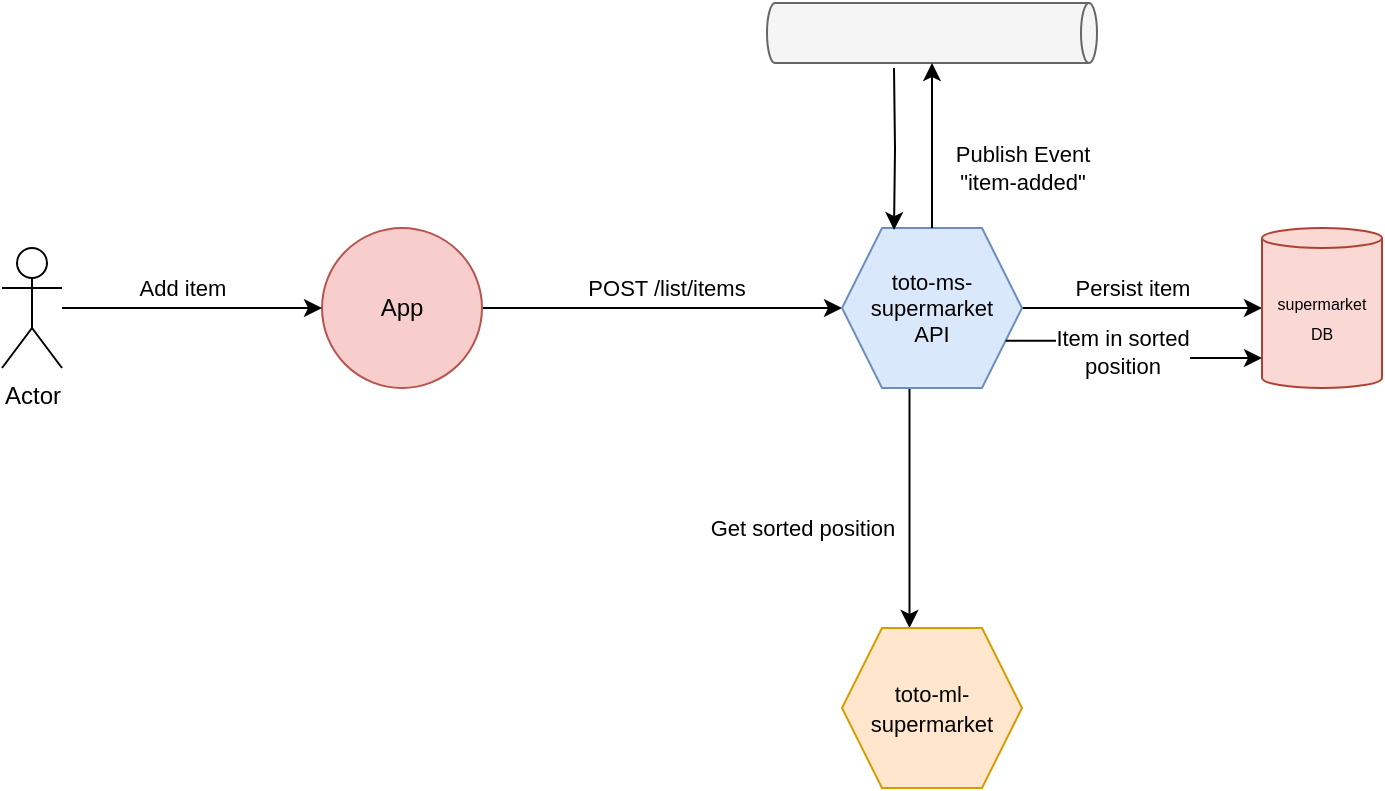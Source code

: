 <mxfile version="23.1.2" type="github">
  <diagram id="yPxyJZ8AM_hMuL3Unpa9" name="gitflow">
    <mxGraphModel dx="1434" dy="1897" grid="1" gridSize="10" guides="1" tooltips="1" connect="1" arrows="1" fold="1" page="1" pageScale="1" pageWidth="850" pageHeight="1100" math="0" shadow="0">
      <root>
        <mxCell id="0" />
        <mxCell id="1" parent="0" />
        <mxCell id="aLfhcd0NvonOT-2Z3-_J-185" style="edgeStyle=orthogonalEdgeStyle;rounded=0;orthogonalLoop=1;jettySize=auto;html=1;exitX=1;exitY=0.5;exitDx=0;exitDy=0;" edge="1" parent="1" source="aLfhcd0NvonOT-2Z3-_J-177" target="aLfhcd0NvonOT-2Z3-_J-178">
          <mxGeometry relative="1" as="geometry" />
        </mxCell>
        <mxCell id="aLfhcd0NvonOT-2Z3-_J-186" value="POST /list/items" style="edgeLabel;html=1;align=center;verticalAlign=middle;resizable=0;points=[];" vertex="1" connectable="0" parent="aLfhcd0NvonOT-2Z3-_J-185">
          <mxGeometry x="0.022" y="-4" relative="1" as="geometry">
            <mxPoint y="-14" as="offset" />
          </mxGeometry>
        </mxCell>
        <mxCell id="aLfhcd0NvonOT-2Z3-_J-177" value="App" style="ellipse;whiteSpace=wrap;html=1;aspect=fixed;fillColor=#f8cecc;strokeColor=#b85450;" vertex="1" parent="1">
          <mxGeometry x="230" y="100" width="80" height="80" as="geometry" />
        </mxCell>
        <mxCell id="aLfhcd0NvonOT-2Z3-_J-190" style="edgeStyle=orthogonalEdgeStyle;rounded=0;orthogonalLoop=1;jettySize=auto;html=1;exitX=1;exitY=0.5;exitDx=0;exitDy=0;" edge="1" parent="1" source="aLfhcd0NvonOT-2Z3-_J-178" target="aLfhcd0NvonOT-2Z3-_J-189">
          <mxGeometry relative="1" as="geometry" />
        </mxCell>
        <mxCell id="aLfhcd0NvonOT-2Z3-_J-191" value="Persist item" style="edgeLabel;html=1;align=center;verticalAlign=middle;resizable=0;points=[];" vertex="1" connectable="0" parent="aLfhcd0NvonOT-2Z3-_J-190">
          <mxGeometry x="-0.083" relative="1" as="geometry">
            <mxPoint y="-10" as="offset" />
          </mxGeometry>
        </mxCell>
        <mxCell id="aLfhcd0NvonOT-2Z3-_J-207" style="edgeStyle=orthogonalEdgeStyle;rounded=0;orthogonalLoop=1;jettySize=auto;html=1;exitX=0.375;exitY=1;exitDx=0;exitDy=0;entryX=0.375;entryY=0;entryDx=0;entryDy=0;" edge="1" parent="1" source="aLfhcd0NvonOT-2Z3-_J-178" target="aLfhcd0NvonOT-2Z3-_J-180">
          <mxGeometry relative="1" as="geometry" />
        </mxCell>
        <mxCell id="aLfhcd0NvonOT-2Z3-_J-208" value="Get sorted position" style="edgeLabel;html=1;align=center;verticalAlign=middle;resizable=0;points=[];" vertex="1" connectable="0" parent="aLfhcd0NvonOT-2Z3-_J-207">
          <mxGeometry x="0.167" y="4" relative="1" as="geometry">
            <mxPoint x="-58" as="offset" />
          </mxGeometry>
        </mxCell>
        <mxCell id="aLfhcd0NvonOT-2Z3-_J-178" value="&lt;div style=&quot;font-size: 11px;&quot;&gt;&lt;font style=&quot;font-size: 11px;&quot;&gt;toto-ms-supermarket&lt;/font&gt;&lt;/div&gt;&lt;div style=&quot;font-size: 11px;&quot;&gt;API&lt;/div&gt;" style="shape=hexagon;perimeter=hexagonPerimeter2;whiteSpace=wrap;html=1;fixedSize=1;fillColor=#dae8fc;strokeColor=#6c8ebf;" vertex="1" parent="1">
          <mxGeometry x="490" y="100" width="90" height="80" as="geometry" />
        </mxCell>
        <mxCell id="aLfhcd0NvonOT-2Z3-_J-180" value="&lt;font style=&quot;font-size: 11px;&quot;&gt;toto-ml-supermarket&lt;/font&gt;" style="shape=hexagon;perimeter=hexagonPerimeter2;whiteSpace=wrap;html=1;fixedSize=1;fillColor=#ffe6cc;strokeColor=#d79b00;" vertex="1" parent="1">
          <mxGeometry x="490" y="300" width="90" height="80" as="geometry" />
        </mxCell>
        <mxCell id="aLfhcd0NvonOT-2Z3-_J-183" style="edgeStyle=orthogonalEdgeStyle;rounded=0;orthogonalLoop=1;jettySize=auto;html=1;entryX=0;entryY=0.5;entryDx=0;entryDy=0;" edge="1" parent="1" source="aLfhcd0NvonOT-2Z3-_J-182" target="aLfhcd0NvonOT-2Z3-_J-177">
          <mxGeometry relative="1" as="geometry" />
        </mxCell>
        <mxCell id="aLfhcd0NvonOT-2Z3-_J-184" value="Add item" style="edgeLabel;html=1;align=center;verticalAlign=middle;resizable=0;points=[];" vertex="1" connectable="0" parent="aLfhcd0NvonOT-2Z3-_J-183">
          <mxGeometry x="-0.077" relative="1" as="geometry">
            <mxPoint y="-10" as="offset" />
          </mxGeometry>
        </mxCell>
        <mxCell id="aLfhcd0NvonOT-2Z3-_J-182" value="Actor" style="shape=umlActor;verticalLabelPosition=bottom;verticalAlign=top;html=1;outlineConnect=0;" vertex="1" parent="1">
          <mxGeometry x="70" y="110" width="30" height="60" as="geometry" />
        </mxCell>
        <mxCell id="aLfhcd0NvonOT-2Z3-_J-189" value="&lt;div&gt;&lt;font style=&quot;font-size: 8px;&quot;&gt;supermarket&lt;/font&gt;&lt;/div&gt;&lt;div&gt;&lt;font style=&quot;font-size: 8px;&quot;&gt;DB&lt;/font&gt;&lt;/div&gt;" style="shape=cylinder3;whiteSpace=wrap;html=1;boundedLbl=1;backgroundOutline=1;size=5;fillColor=#fad9d5;strokeColor=#ae4132;" vertex="1" parent="1">
          <mxGeometry x="700" y="100" width="60" height="80" as="geometry" />
        </mxCell>
        <mxCell id="aLfhcd0NvonOT-2Z3-_J-206" style="edgeStyle=orthogonalEdgeStyle;rounded=0;orthogonalLoop=1;jettySize=auto;html=1;entryX=0.289;entryY=0.013;entryDx=0;entryDy=0;entryPerimeter=0;" edge="1" parent="1" target="aLfhcd0NvonOT-2Z3-_J-178">
          <mxGeometry relative="1" as="geometry">
            <mxPoint x="516" y="20" as="sourcePoint" />
          </mxGeometry>
        </mxCell>
        <mxCell id="aLfhcd0NvonOT-2Z3-_J-201" value="" style="shape=cylinder3;whiteSpace=wrap;html=1;boundedLbl=1;backgroundOutline=1;size=4;rotation=90;fillColor=#f5f5f5;fontColor=#333333;strokeColor=#666666;" vertex="1" parent="1">
          <mxGeometry x="520" y="-80" width="30" height="165" as="geometry" />
        </mxCell>
        <mxCell id="aLfhcd0NvonOT-2Z3-_J-203" style="edgeStyle=orthogonalEdgeStyle;rounded=0;orthogonalLoop=1;jettySize=auto;html=1;entryX=1;entryY=0.5;entryDx=0;entryDy=0;entryPerimeter=0;" edge="1" parent="1" source="aLfhcd0NvonOT-2Z3-_J-178" target="aLfhcd0NvonOT-2Z3-_J-201">
          <mxGeometry relative="1" as="geometry" />
        </mxCell>
        <mxCell id="aLfhcd0NvonOT-2Z3-_J-205" value="&lt;div&gt;Publish Event&lt;/div&gt;&lt;div&gt;&quot;item-added&quot;&lt;br&gt;&lt;/div&gt;" style="edgeLabel;html=1;align=center;verticalAlign=middle;resizable=0;points=[];" vertex="1" connectable="0" parent="aLfhcd0NvonOT-2Z3-_J-203">
          <mxGeometry x="-0.491" y="1" relative="1" as="geometry">
            <mxPoint x="46" y="-9" as="offset" />
          </mxGeometry>
        </mxCell>
        <mxCell id="aLfhcd0NvonOT-2Z3-_J-211" style="edgeStyle=orthogonalEdgeStyle;rounded=0;orthogonalLoop=1;jettySize=auto;html=1;exitX=1;exitY=0.75;exitDx=0;exitDy=0;entryX=0;entryY=1;entryDx=0;entryDy=-15;entryPerimeter=0;" edge="1" parent="1" source="aLfhcd0NvonOT-2Z3-_J-178" target="aLfhcd0NvonOT-2Z3-_J-189">
          <mxGeometry relative="1" as="geometry" />
        </mxCell>
        <mxCell id="aLfhcd0NvonOT-2Z3-_J-212" value="&lt;div&gt;Item in sorted&lt;/div&gt;&lt;div&gt;position&lt;/div&gt;" style="edgeLabel;html=1;align=center;verticalAlign=middle;resizable=0;points=[];" vertex="1" connectable="0" parent="aLfhcd0NvonOT-2Z3-_J-211">
          <mxGeometry x="-0.12" y="-5" relative="1" as="geometry">
            <mxPoint x="-2" as="offset" />
          </mxGeometry>
        </mxCell>
      </root>
    </mxGraphModel>
  </diagram>
</mxfile>
